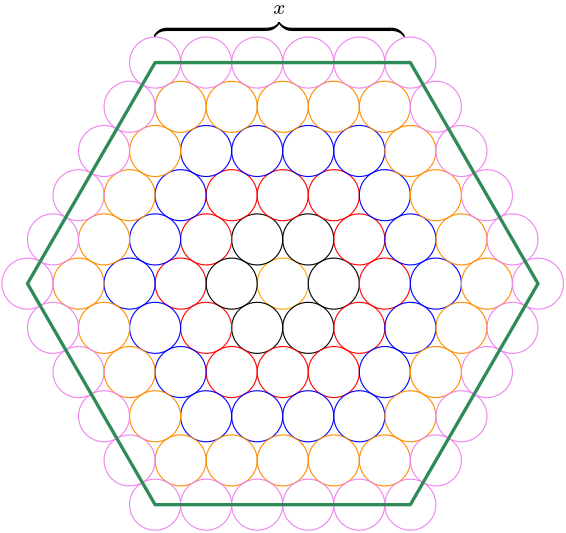 <?xml version="1.0"?>
<!DOCTYPE ipe SYSTEM "ipe.dtd">
<ipe version="70206" creator="Ipe 7.2.6">
<info created="D:20150514141954" modified="D:20161021153126"/>
<ipestyle name="basic">
<symbol name="arrow/arc(spx)">
<path stroke="sym-stroke" fill="sym-stroke" pen="sym-pen">
0 0 m
-1 0.333 l
-1 -0.333 l
h
</path>
</symbol>
<symbol name="arrow/farc(spx)">
<path stroke="sym-stroke" fill="white" pen="sym-pen">
0 0 m
-1 0.333 l
-1 -0.333 l
h
</path>
</symbol>
<symbol name="arrow/ptarc(spx)">
<path stroke="sym-stroke" fill="sym-stroke" pen="sym-pen">
0 0 m
-1 0.333 l
-0.8 0 l
-1 -0.333 l
h
</path>
</symbol>
<symbol name="arrow/fptarc(spx)">
<path stroke="sym-stroke" fill="white" pen="sym-pen">
0 0 m
-1 0.333 l
-0.8 0 l
-1 -0.333 l
h
</path>
</symbol>
<symbol name="mark/circle(sx)" transformations="translations">
<path fill="sym-stroke">
0.6 0 0 0.6 0 0 e
0.4 0 0 0.4 0 0 e
</path>
</symbol>
<symbol name="mark/disk(sx)" transformations="translations">
<path fill="sym-stroke">
0.6 0 0 0.6 0 0 e
</path>
</symbol>
<symbol name="mark/fdisk(sfx)" transformations="translations">
<group>
<path fill="sym-fill">
0.5 0 0 0.5 0 0 e
</path>
<path fill="sym-stroke" fillrule="eofill">
0.6 0 0 0.6 0 0 e
0.4 0 0 0.4 0 0 e
</path>
</group>
</symbol>
<symbol name="mark/box(sx)" transformations="translations">
<path fill="sym-stroke" fillrule="eofill">
-0.6 -0.6 m
0.6 -0.6 l
0.6 0.6 l
-0.6 0.6 l
h
-0.4 -0.4 m
0.4 -0.4 l
0.4 0.4 l
-0.4 0.4 l
h
</path>
</symbol>
<symbol name="mark/square(sx)" transformations="translations">
<path fill="sym-stroke">
-0.6 -0.6 m
0.6 -0.6 l
0.6 0.6 l
-0.6 0.6 l
h
</path>
</symbol>
<symbol name="mark/fsquare(sfx)" transformations="translations">
<group>
<path fill="sym-fill">
-0.5 -0.5 m
0.5 -0.5 l
0.5 0.5 l
-0.5 0.5 l
h
</path>
<path fill="sym-stroke" fillrule="eofill">
-0.6 -0.6 m
0.6 -0.6 l
0.6 0.6 l
-0.6 0.6 l
h
-0.4 -0.4 m
0.4 -0.4 l
0.4 0.4 l
-0.4 0.4 l
h
</path>
</group>
</symbol>
<symbol name="mark/cross(sx)" transformations="translations">
<group>
<path fill="sym-stroke">
-0.43 -0.57 m
0.57 0.43 l
0.43 0.57 l
-0.57 -0.43 l
h
</path>
<path fill="sym-stroke">
-0.43 0.57 m
0.57 -0.43 l
0.43 -0.57 l
-0.57 0.43 l
h
</path>
</group>
</symbol>
<symbol name="arrow/fnormal(spx)">
<path stroke="sym-stroke" fill="white" pen="sym-pen">
0 0 m
-1 0.333 l
-1 -0.333 l
h
</path>
</symbol>
<symbol name="arrow/pointed(spx)">
<path stroke="sym-stroke" fill="sym-stroke" pen="sym-pen">
0 0 m
-1 0.333 l
-0.8 0 l
-1 -0.333 l
h
</path>
</symbol>
<symbol name="arrow/fpointed(spx)">
<path stroke="sym-stroke" fill="white" pen="sym-pen">
0 0 m
-1 0.333 l
-0.8 0 l
-1 -0.333 l
h
</path>
</symbol>
<symbol name="arrow/linear(spx)">
<path stroke="sym-stroke" pen="sym-pen">
-1 0.333 m
0 0 l
-1 -0.333 l
</path>
</symbol>
<symbol name="arrow/fdouble(spx)">
<path stroke="sym-stroke" fill="white" pen="sym-pen">
0 0 m
-1 0.333 l
-1 -0.333 l
h
-1 0 m
-2 0.333 l
-2 -0.333 l
h
</path>
</symbol>
<symbol name="arrow/double(spx)">
<path stroke="sym-stroke" fill="sym-stroke" pen="sym-pen">
0 0 m
-1 0.333 l
-1 -0.333 l
h
-1 0 m
-2 0.333 l
-2 -0.333 l
h
</path>
</symbol>
<pen name="heavier" value="0.8"/>
<pen name="fat" value="1.2"/>
<pen name="ultrafat" value="2"/>
<symbolsize name="large" value="5"/>
<symbolsize name="small" value="2"/>
<symbolsize name="tiny" value="1.1"/>
<arrowsize name="large" value="10"/>
<arrowsize name="small" value="5"/>
<arrowsize name="tiny" value="3"/>
<color name="red" value="1 0 0"/>
<color name="green" value="0 1 0"/>
<color name="blue" value="0 0 1"/>
<color name="yellow" value="1 1 0"/>
<color name="orange" value="1 0.647 0"/>
<color name="gold" value="1 0.843 0"/>
<color name="purple" value="0.627 0.125 0.941"/>
<color name="gray" value="0.745"/>
<color name="brown" value="0.647 0.165 0.165"/>
<color name="navy" value="0 0 0.502"/>
<color name="pink" value="1 0.753 0.796"/>
<color name="seagreen" value="0.18 0.545 0.341"/>
<color name="turquoise" value="0.251 0.878 0.816"/>
<color name="violet" value="0.933 0.51 0.933"/>
<color name="darkblue" value="0 0 0.545"/>
<color name="darkcyan" value="0 0.545 0.545"/>
<color name="darkgray" value="0.663"/>
<color name="darkgreen" value="0 0.392 0"/>
<color name="darkmagenta" value="0.545 0 0.545"/>
<color name="darkorange" value="1 0.549 0"/>
<color name="darkred" value="0.545 0 0"/>
<color name="lightblue" value="0.678 0.847 0.902"/>
<color name="lightcyan" value="0.878 1 1"/>
<color name="lightgray" value="0.827"/>
<color name="lightgreen" value="0.565 0.933 0.565"/>
<color name="lightyellow" value="1 1 0.878"/>
<dashstyle name="dashed" value="[4] 0"/>
<dashstyle name="dotted" value="[1 3] 0"/>
<dashstyle name="dash dotted" value="[4 2 1 2] 0"/>
<dashstyle name="dash dot dotted" value="[4 2 1 2 1 2] 0"/>
<textsize name="large" value="\large"/>
<textsize name="Large" value="\Large"/>
<textsize name="LARGE" value="\LARGE"/>
<textsize name="huge" value="\huge"/>
<textsize name="Huge" value="\Huge"/>
<textsize name="small" value="\small"/>
<textsize name="footnote" value="\footnotesize"/>
<textsize name="tiny" value="\tiny"/>
<textstyle name="center" begin="\begin{center}" end="\end{center}"/>
<textstyle name="itemize" begin="\begin{itemize}" end="\end{itemize}"/>
<textstyle name="item" begin="\begin{itemize}\item{}" end="\end{itemize}"/>
<gridsize name="4 pts" value="4"/>
<gridsize name="8 pts (~3 mm)" value="8"/>
<gridsize name="16 pts (~6 mm)" value="16"/>
<gridsize name="32 pts (~12 mm)" value="32"/>
<gridsize name="10 pts (~3.5 mm)" value="10"/>
<gridsize name="20 pts (~7 mm)" value="20"/>
<gridsize name="14 pts (~5 mm)" value="14"/>
<gridsize name="28 pts (~10 mm)" value="28"/>
<gridsize name="56 pts (~20 mm)" value="56"/>
<anglesize name="90 deg" value="90"/>
<anglesize name="60 deg" value="60"/>
<anglesize name="45 deg" value="45"/>
<anglesize name="30 deg" value="30"/>
<anglesize name="22.5 deg" value="22.5"/>
<tiling name="falling" angle="-60" step="4" width="1"/>
<tiling name="rising" angle="30" step="4" width="1"/>
</ipestyle>
<ipestyle name="bigpaper">
<layout paper="10000 6000" origin="0 0" frame="10000 6000"/>
<titlestyle pos="10 10" size="LARGE" color="title"  valign="baseline"/>
</ipestyle>
<page>
<layer name="alpha"/>
<view layers="alpha" active="alpha"/>
<path layer="alpha" matrix="0.28716 0 0 0.28716 3490.06 3064.4" stroke="orange">
32 0 0 32 4544 4608 e
</path>
<path matrix="0.28716 0 0 0.28716 3490.06 3064.4" stroke="black">
32 0 0 32 4608 4608 e
</path>
<path matrix="0.28716 0 0 0.28716 3490.06 3064.4" stroke="black">
32 0 0 32 4512 4663.43 e
</path>
<path matrix="0.28716 0 0 0.28716 3490.06 3064.4" stroke="black">
32 0 0 32 4512 4552.57 e
</path>
<path matrix="0.28716 0 0 0.28716 3490.06 3064.4" stroke="black">
32.0056 0 0 32.0056 4576 4552.57 e
</path>
<path matrix="0.28716 0 0 0.28716 3490.06 3064.4" stroke="black">
32.0327 0 0 32.0327 4576 4663.43 e
</path>
<path matrix="0.28716 0 0 0.28716 3490.06 3064.4" stroke="red">
32 0 0 32 4672 4608 e
</path>
<path matrix="0.28716 0 0 0.28716 3490.06 3064.4" stroke="red">
32 0 0 32 4480 4497.15 e
</path>
<path matrix="0.28716 0 0 0.28716 3490.06 3064.4" stroke="red">
32 0 0 32 4480 4718.85 e
</path>
<path matrix="0.28716 0 0 0.28716 3490.06 3064.4" stroke="red">
32.0001 0 0 32.0001 4640 4552.57 e
</path>
<path matrix="0.28716 0 0 0.28716 3490.06 3064.4" stroke="red">
32.0001 0 0 32.0001 4640 4663.43 e
</path>
<path matrix="0.28716 0 0 0.28716 3490.06 3064.4" stroke="red">
31.9999 0 0 31.9999 4544 4718.85 e
</path>
<path matrix="0.28716 0 0 0.28716 3490.06 3064.4" stroke="red">
32 0 0 32 4448 4552.57 e
</path>
<path matrix="0.28716 0 0 0.28716 3490.06 3064.4" stroke="red">
31.9997 0 0 31.9997 4608 4718.85 e
</path>
<path matrix="0.28716 0 0 0.28716 3490.06 3064.4" stroke="red">
32 0 0 32 4448 4663.43 e
</path>
<path matrix="0.28716 0 0 0.28716 3490.06 3064.4" stroke="red">
32 0 0 32 4416 4608 e
</path>
<path matrix="0.28716 0 0 0.28716 3490.06 3064.4" stroke="red">
31.9997 0 0 31.9997 4608 4497.15 e
</path>
<path matrix="0.28716 0 0 0.28716 3490.06 3064.4" stroke="red">
32.0005 0 0 32.0005 4544 4497.15 e
</path>
<path matrix="0.28716 0 0 0.28716 3490.06 3064.4" stroke="blue">
32 0 0 32 4448 4774.28 e
</path>
<path matrix="0.28716 0 0 0.28716 3490.06 3064.4" stroke="blue">
31.9999 0 0 31.9999 4512 4774.28 e
</path>
<path matrix="0.28716 0 0 0.28716 3490.06 3064.4" stroke="blue">
32 0 0 32 4576 4774.28 e
</path>
<path matrix="0.28716 0 0 0.28716 3490.06 3064.4" stroke="blue">
32.0004 0 0 32.0004 4640 4774.28 e
</path>
<path matrix="0.28716 0 0 0.28716 3490.06 3064.4" stroke="blue">
31.9991 0 0 31.9991 4672 4718.85 e
</path>
<path matrix="0.28716 0 0 0.28716 3490.06 3064.4" stroke="blue">
32.0011 0 0 32.0011 4704 4663.43 e
</path>
<path matrix="0.28716 0 0 0.28716 3490.06 3064.4" stroke="blue">
31.9991 0 0 31.9991 4736 4608 e
</path>
<path matrix="0.28716 0 0 0.28716 3490.06 3064.4" stroke="blue">
32.0011 0 0 32.0011 4704 4552.57 e
</path>
<path matrix="0.28716 0 0 0.28716 3490.06 3064.4" stroke="blue">
31.9991 0 0 31.9991 4672 4497.15 e
</path>
<path matrix="0.28716 0 0 0.28716 3490.06 3064.4" stroke="blue">
32.0004 0 0 32.0004 4640 4441.72 e
</path>
<path matrix="0.28716 0 0 0.28716 3490.06 3064.4" stroke="blue">
32 0 0 32 4576 4441.72 e
</path>
<path matrix="0.28716 0 0 0.28716 3490.06 3064.4" stroke="blue">
31.9998 0 0 31.9998 4512 4441.72 e
</path>
<path matrix="0.28716 0 0 0.28716 3490.06 3064.4" stroke="blue">
32 0 0 32 4448 4441.72 e
</path>
<path matrix="0.28716 0 0 0.28716 3490.06 3064.4" stroke="blue">
32 0 0 32 4416 4497.15 e
</path>
<path matrix="0.28716 0 0 0.28716 3490.06 3064.4" stroke="blue">
32 0 0 32 4384 4552.57 e
</path>
<path matrix="0.28716 0 0 0.28716 3490.06 3064.4" stroke="blue">
32 0 0 32 4352 4608 e
</path>
<path matrix="0.28716 0 0 0.28716 3490.06 3064.4" stroke="blue">
32 0 0 32 4384 4663.43 e
</path>
<path matrix="0.28716 0 0 0.28716 3490.06 3064.4" stroke="blue">
32 0 0 32 4416 4718.85 e
</path>
<path matrix="0.28716 0 0 0.28716 3490.06 3064.4" stroke="darkorange">
32 0 0 32 4416 4829.7 e
</path>
<path matrix="0.28716 0 0 0.28716 3490.06 3064.4" stroke="darkorange">
31.9999 0 0 31.9999 4480 4829.7 e
</path>
<path matrix="0.28716 0 0 0.28716 3490.06 3064.4" stroke="darkorange">
32 0 0 32 4544 4829.7 e
</path>
<path matrix="0.28716 0 0 0.28716 3490.06 3064.4" stroke="darkorange">
31.9999 0 0 31.9999 4608 4829.7 e
</path>
<path matrix="0.28716 0 0 0.28716 3490.06 3064.4" stroke="darkorange">
32.0008 0 0 32.0008 4672 4829.7 e
</path>
<path matrix="0.28716 0 0 0.28716 3490.06 3064.4" stroke="darkorange">
32.001 0 0 32.001 4704 4774.28 e
</path>
<path matrix="0.28716 0 0 0.28716 3490.06 3064.4" stroke="darkorange">
31.999 0 0 31.999 4736 4718.85 e
</path>
<path matrix="0.28716 0 0 0.28716 3490.06 3064.4" stroke="darkorange">
32.001 0 0 32.001 4768 4663.43 e
</path>
<path matrix="0.28716 0 0 0.28716 3490.06 3064.4" stroke="darkorange">
31.9992 0 0 31.9992 4800 4608 e
</path>
<path matrix="0.28716 0 0 0.28716 3490.06 3064.4" stroke="darkorange">
32.001 0 0 32.001 4768 4552.57 e
</path>
<path matrix="0.28716 0 0 0.28716 3490.06 3064.4" stroke="darkorange">
31.999 0 0 31.999 4736 4497.15 e
</path>
<path matrix="0.28716 0 0 0.28716 3490.06 3064.4" stroke="darkorange">
32.001 0 0 32.001 4704 4441.72 e
</path>
<path matrix="0.28716 0 0 0.28716 3490.06 3064.4" stroke="darkorange">
31.9984 0 0 31.9984 4672 4386.3 e
</path>
<path matrix="0.28716 0 0 0.28716 3490.06 3064.4" stroke="darkorange">
31.9999 0 0 31.9999 4608 4386.3 e
</path>
<path matrix="0.28716 0 0 0.28716 3490.06 3064.4" stroke="darkorange">
31.9999 0 0 31.9999 4544 4386.3 e
</path>
<path matrix="0.28716 0 0 0.28716 3490.06 3064.4" stroke="darkorange">
31.9999 0 0 31.9999 4480 4386.3 e
</path>
<path matrix="0.28716 0 0 0.28716 3490.06 3064.4" stroke="darkorange">
31.9999 0 0 31.9999 4416 4386.3 e
</path>
<path matrix="0.28716 0 0 0.28716 3490.06 3064.4" stroke="darkorange">
32 0 0 32 4384 4441.72 e
</path>
<path matrix="0.28716 0 0 0.28716 3490.06 3064.4" stroke="darkorange">
32 0 0 32 4352 4497.15 e
</path>
<path matrix="0.28716 0 0 0.28716 3490.06 3064.4" stroke="darkorange">
32 0 0 32 4320 4552.57 e
</path>
<path matrix="0.28716 0 0 0.28716 3490.06 3064.4" stroke="darkorange">
32 0 0 32 4288 4608 e
</path>
<path matrix="0.28716 0 0 0.28716 3490.06 3064.4" stroke="darkorange">
32 0 0 32 4320 4663.43 e
</path>
<path matrix="0.28716 0 0 0.28716 3490.06 3064.4" stroke="darkorange">
32 0 0 32 4352 4718.85 e
</path>
<path matrix="0.28716 0 0 0.28716 3490.06 3064.4" stroke="darkorange">
32 0 0 32 4384 4774.28 e
</path>
<path matrix="0.28716 0 0 0.28716 3490.06 3064.4" stroke="violet">
32 0 0 32 4384 4885.13 e
</path>
<path matrix="0.28716 0 0 0.28716 3490.06 3064.4" stroke="violet">
31.9998 0 0 31.9998 4448 4885.13 e
</path>
<path matrix="0.28716 0 0 0.28716 3490.06 3064.4" stroke="violet">
32 0 0 32 4512 4885.13 e
</path>
<path matrix="0.28716 0 0 0.28716 3490.06 3064.4" stroke="violet">
31.9998 0 0 31.9998 4576 4885.13 e
</path>
<path matrix="0.28716 0 0 0.28716 3490.06 3064.4" stroke="violet">
32 0 0 32 4640 4885.13 e
</path>
<path matrix="0.28716 0 0 0.28716 3490.06 3064.4" stroke="violet">
32.0009 0 0 32.0009 4704 4885.13 e
</path>
<path matrix="0.28716 0 0 0.28716 3490.06 3064.4" stroke="violet">
31.9983 0 0 31.9983 4736 4829.7 e
</path>
<path matrix="0.28716 0 0 0.28716 3490.06 3064.4" stroke="violet">
32.0019 0 0 32.0019 4768 4774.28 e
</path>
<path matrix="0.28716 0 0 0.28716 3490.06 3064.4" stroke="violet">
31.9983 0 0 31.9983 4800 4718.85 e
</path>
<path matrix="0.28716 0 0 0.28716 3490.06 3064.4" stroke="violet">
32.0019 0 0 32.0019 4832 4663.43 e
</path>
<path matrix="0.28716 0 0 0.28716 3490.06 3064.4" stroke="violet">
31.9983 0 0 31.9983 4864 4608 e
</path>
<path matrix="0.28716 0 0 0.28716 3490.06 3064.4" stroke="violet">
32.0019 0 0 32.0019 4832 4552.57 e
</path>
<path matrix="0.28716 0 0 0.28716 3490.06 3064.4" stroke="violet">
31.9983 0 0 31.9983 4800 4497.15 e
</path>
<path matrix="0.28716 0 0 0.28716 3490.06 3064.4" stroke="violet">
32.0019 0 0 32.0019 4768 4441.72 e
</path>
<path matrix="0.28716 0 0 0.28716 3490.06 3064.4" stroke="violet">
31.9983 0 0 31.9983 4736 4386.3 e
</path>
<path matrix="0.28716 0 0 0.28716 3490.06 3064.4" stroke="violet">
32.0009 0 0 32.0009 4704 4330.87 e
</path>
<path matrix="0.28716 0 0 0.28716 3490.06 3064.4" stroke="violet">
32 0 0 32 4640 4330.87 e
</path>
<path matrix="0.28716 0 0 0.28716 3490.06 3064.4" stroke="violet">
31.9998 0 0 31.9998 4576 4330.87 e
</path>
<path matrix="0.28716 0 0 0.28716 3490.06 3064.4" stroke="violet">
32 0 0 32 4512 4330.87 e
</path>
<path matrix="0.28716 0 0 0.28716 3490.06 3064.4" stroke="violet">
31.9998 0 0 31.9998 4448 4330.87 e
</path>
<path matrix="0.28716 0 0 0.28716 3490.06 3064.4" stroke="violet">
32 0 0 32 4384 4330.87 e
</path>
<path matrix="0.28716 0 0 0.28716 3490.06 3064.4" stroke="violet">
32 0 0 32 4352 4386.3 e
</path>
<path matrix="0.28716 0 0 0.28716 3490.06 3064.4" stroke="violet">
32 0 0 32 4320 4441.72 e
</path>
<path matrix="0.28716 0 0 0.28716 3490.06 3064.4" stroke="violet">
32 0 0 32 4288 4497.15 e
</path>
<path matrix="0.28716 0 0 0.28716 3490.06 3064.4" stroke="violet">
32 0 0 32 4256 4552.57 e
</path>
<path matrix="0.28716 0 0 0.28716 3490.06 3064.4" stroke="violet">
32 0 0 32 4224 4608 e
</path>
<path matrix="0.28716 0 0 0.28716 3490.06 3064.4" stroke="violet">
32 0 0 32 4256 4663.43 e
</path>
<path matrix="0.28716 0 0 0.28716 3490.06 3064.4" stroke="violet">
32 0 0 32 4288 4718.85 e
</path>
<path matrix="0.28716 0 0 0.28716 3490.06 3064.4" stroke="violet">
32 0 0 32 4320 4774.28 e
</path>
<path matrix="0.28716 0 0 0.28716 3490.06 3064.4" stroke="violet">
32 0 0 32 4352 4829.7 e
</path>
<path matrix="0.28716 0 0 0.28716 3490.06 3064.4" stroke="seagreen" pen="fat">
4864 4608 m
4704 4885.13 l
4384 4885.13 l
4224 4608 l
4384 4330.87 l
4704 4330.87 l
h
</path>
<path matrix="0.28716 0 0 0.28716 3480.87 3048.48" stroke="black">
32 0 0 32 4512 4663.43 e
</path>
<text matrix="1 0 0 1 -46.9954 -2.03563" transformations="translations" pos="4795.66 4477.61" stroke="black" type="label" width="90" height="13.164" depth="0" valign="baseline">$\overbrace{\hspace{1.25in}}^{x}$</text>
</page>
</ipe>
